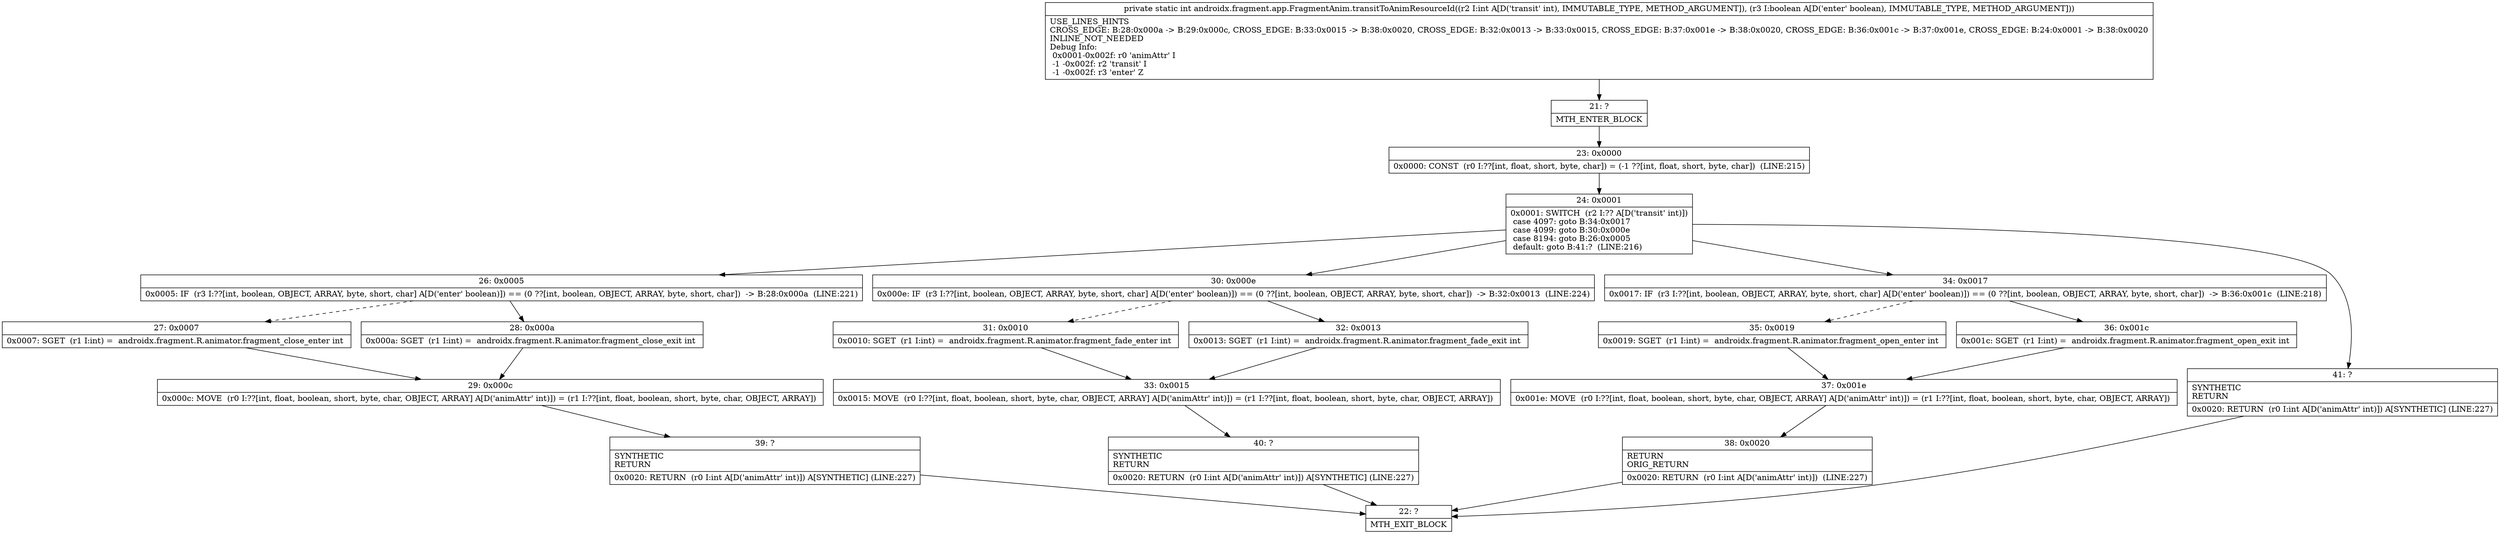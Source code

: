 digraph "CFG forandroidx.fragment.app.FragmentAnim.transitToAnimResourceId(IZ)I" {
Node_21 [shape=record,label="{21\:\ ?|MTH_ENTER_BLOCK\l}"];
Node_23 [shape=record,label="{23\:\ 0x0000|0x0000: CONST  (r0 I:??[int, float, short, byte, char]) = (\-1 ??[int, float, short, byte, char])  (LINE:215)\l}"];
Node_24 [shape=record,label="{24\:\ 0x0001|0x0001: SWITCH  (r2 I:?? A[D('transit' int)])\l case 4097: goto B:34:0x0017\l case 4099: goto B:30:0x000e\l case 8194: goto B:26:0x0005\l default: goto B:41:?  (LINE:216)\l}"];
Node_26 [shape=record,label="{26\:\ 0x0005|0x0005: IF  (r3 I:??[int, boolean, OBJECT, ARRAY, byte, short, char] A[D('enter' boolean)]) == (0 ??[int, boolean, OBJECT, ARRAY, byte, short, char])  \-\> B:28:0x000a  (LINE:221)\l}"];
Node_27 [shape=record,label="{27\:\ 0x0007|0x0007: SGET  (r1 I:int) =  androidx.fragment.R.animator.fragment_close_enter int \l}"];
Node_29 [shape=record,label="{29\:\ 0x000c|0x000c: MOVE  (r0 I:??[int, float, boolean, short, byte, char, OBJECT, ARRAY] A[D('animAttr' int)]) = (r1 I:??[int, float, boolean, short, byte, char, OBJECT, ARRAY]) \l}"];
Node_39 [shape=record,label="{39\:\ ?|SYNTHETIC\lRETURN\l|0x0020: RETURN  (r0 I:int A[D('animAttr' int)]) A[SYNTHETIC] (LINE:227)\l}"];
Node_22 [shape=record,label="{22\:\ ?|MTH_EXIT_BLOCK\l}"];
Node_28 [shape=record,label="{28\:\ 0x000a|0x000a: SGET  (r1 I:int) =  androidx.fragment.R.animator.fragment_close_exit int \l}"];
Node_30 [shape=record,label="{30\:\ 0x000e|0x000e: IF  (r3 I:??[int, boolean, OBJECT, ARRAY, byte, short, char] A[D('enter' boolean)]) == (0 ??[int, boolean, OBJECT, ARRAY, byte, short, char])  \-\> B:32:0x0013  (LINE:224)\l}"];
Node_31 [shape=record,label="{31\:\ 0x0010|0x0010: SGET  (r1 I:int) =  androidx.fragment.R.animator.fragment_fade_enter int \l}"];
Node_33 [shape=record,label="{33\:\ 0x0015|0x0015: MOVE  (r0 I:??[int, float, boolean, short, byte, char, OBJECT, ARRAY] A[D('animAttr' int)]) = (r1 I:??[int, float, boolean, short, byte, char, OBJECT, ARRAY]) \l}"];
Node_40 [shape=record,label="{40\:\ ?|SYNTHETIC\lRETURN\l|0x0020: RETURN  (r0 I:int A[D('animAttr' int)]) A[SYNTHETIC] (LINE:227)\l}"];
Node_32 [shape=record,label="{32\:\ 0x0013|0x0013: SGET  (r1 I:int) =  androidx.fragment.R.animator.fragment_fade_exit int \l}"];
Node_34 [shape=record,label="{34\:\ 0x0017|0x0017: IF  (r3 I:??[int, boolean, OBJECT, ARRAY, byte, short, char] A[D('enter' boolean)]) == (0 ??[int, boolean, OBJECT, ARRAY, byte, short, char])  \-\> B:36:0x001c  (LINE:218)\l}"];
Node_35 [shape=record,label="{35\:\ 0x0019|0x0019: SGET  (r1 I:int) =  androidx.fragment.R.animator.fragment_open_enter int \l}"];
Node_37 [shape=record,label="{37\:\ 0x001e|0x001e: MOVE  (r0 I:??[int, float, boolean, short, byte, char, OBJECT, ARRAY] A[D('animAttr' int)]) = (r1 I:??[int, float, boolean, short, byte, char, OBJECT, ARRAY]) \l}"];
Node_38 [shape=record,label="{38\:\ 0x0020|RETURN\lORIG_RETURN\l|0x0020: RETURN  (r0 I:int A[D('animAttr' int)])  (LINE:227)\l}"];
Node_36 [shape=record,label="{36\:\ 0x001c|0x001c: SGET  (r1 I:int) =  androidx.fragment.R.animator.fragment_open_exit int \l}"];
Node_41 [shape=record,label="{41\:\ ?|SYNTHETIC\lRETURN\l|0x0020: RETURN  (r0 I:int A[D('animAttr' int)]) A[SYNTHETIC] (LINE:227)\l}"];
MethodNode[shape=record,label="{private static int androidx.fragment.app.FragmentAnim.transitToAnimResourceId((r2 I:int A[D('transit' int), IMMUTABLE_TYPE, METHOD_ARGUMENT]), (r3 I:boolean A[D('enter' boolean), IMMUTABLE_TYPE, METHOD_ARGUMENT]))  | USE_LINES_HINTS\lCROSS_EDGE: B:28:0x000a \-\> B:29:0x000c, CROSS_EDGE: B:33:0x0015 \-\> B:38:0x0020, CROSS_EDGE: B:32:0x0013 \-\> B:33:0x0015, CROSS_EDGE: B:37:0x001e \-\> B:38:0x0020, CROSS_EDGE: B:36:0x001c \-\> B:37:0x001e, CROSS_EDGE: B:24:0x0001 \-\> B:38:0x0020\lINLINE_NOT_NEEDED\lDebug Info:\l  0x0001\-0x002f: r0 'animAttr' I\l  \-1 \-0x002f: r2 'transit' I\l  \-1 \-0x002f: r3 'enter' Z\l}"];
MethodNode -> Node_21;Node_21 -> Node_23;
Node_23 -> Node_24;
Node_24 -> Node_26;
Node_24 -> Node_30;
Node_24 -> Node_34;
Node_24 -> Node_41;
Node_26 -> Node_27[style=dashed];
Node_26 -> Node_28;
Node_27 -> Node_29;
Node_29 -> Node_39;
Node_39 -> Node_22;
Node_28 -> Node_29;
Node_30 -> Node_31[style=dashed];
Node_30 -> Node_32;
Node_31 -> Node_33;
Node_33 -> Node_40;
Node_40 -> Node_22;
Node_32 -> Node_33;
Node_34 -> Node_35[style=dashed];
Node_34 -> Node_36;
Node_35 -> Node_37;
Node_37 -> Node_38;
Node_38 -> Node_22;
Node_36 -> Node_37;
Node_41 -> Node_22;
}

